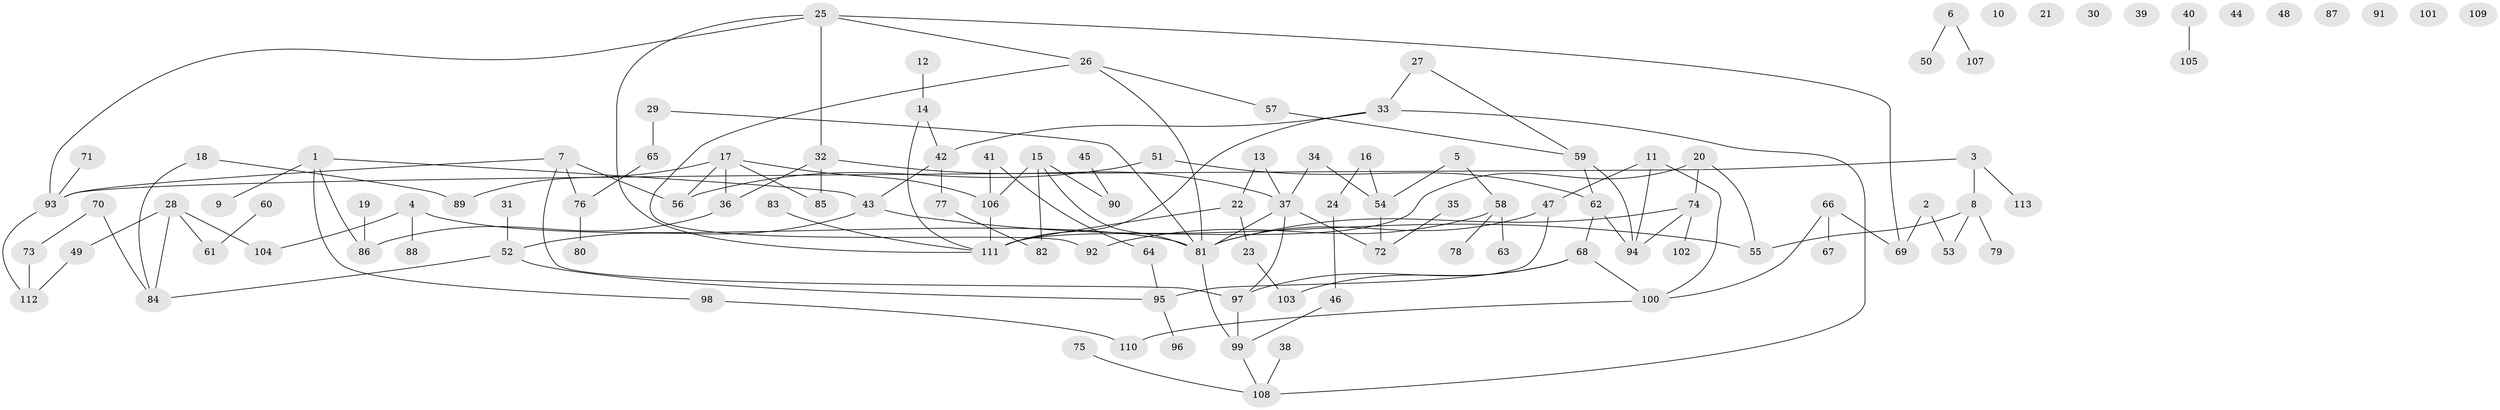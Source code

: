 // coarse degree distribution, {9: 0.02127659574468085, 2: 0.14893617021276595, 3: 0.0425531914893617, 8: 0.0425531914893617, 0: 0.2553191489361702, 12: 0.02127659574468085, 4: 0.1702127659574468, 10: 0.02127659574468085, 6: 0.0425531914893617, 1: 0.1702127659574468, 5: 0.06382978723404255}
// Generated by graph-tools (version 1.1) at 2025/16/03/04/25 18:16:29]
// undirected, 113 vertices, 136 edges
graph export_dot {
graph [start="1"]
  node [color=gray90,style=filled];
  1;
  2;
  3;
  4;
  5;
  6;
  7;
  8;
  9;
  10;
  11;
  12;
  13;
  14;
  15;
  16;
  17;
  18;
  19;
  20;
  21;
  22;
  23;
  24;
  25;
  26;
  27;
  28;
  29;
  30;
  31;
  32;
  33;
  34;
  35;
  36;
  37;
  38;
  39;
  40;
  41;
  42;
  43;
  44;
  45;
  46;
  47;
  48;
  49;
  50;
  51;
  52;
  53;
  54;
  55;
  56;
  57;
  58;
  59;
  60;
  61;
  62;
  63;
  64;
  65;
  66;
  67;
  68;
  69;
  70;
  71;
  72;
  73;
  74;
  75;
  76;
  77;
  78;
  79;
  80;
  81;
  82;
  83;
  84;
  85;
  86;
  87;
  88;
  89;
  90;
  91;
  92;
  93;
  94;
  95;
  96;
  97;
  98;
  99;
  100;
  101;
  102;
  103;
  104;
  105;
  106;
  107;
  108;
  109;
  110;
  111;
  112;
  113;
  1 -- 9;
  1 -- 43;
  1 -- 86;
  1 -- 98;
  2 -- 53;
  2 -- 69;
  3 -- 8;
  3 -- 93;
  3 -- 113;
  4 -- 81;
  4 -- 88;
  4 -- 104;
  5 -- 54;
  5 -- 58;
  6 -- 50;
  6 -- 107;
  7 -- 56;
  7 -- 76;
  7 -- 93;
  7 -- 97;
  8 -- 53;
  8 -- 55;
  8 -- 79;
  11 -- 47;
  11 -- 94;
  11 -- 100;
  12 -- 14;
  13 -- 22;
  13 -- 37;
  14 -- 42;
  14 -- 111;
  15 -- 81;
  15 -- 82;
  15 -- 90;
  15 -- 106;
  16 -- 24;
  16 -- 54;
  17 -- 36;
  17 -- 56;
  17 -- 85;
  17 -- 89;
  17 -- 106;
  18 -- 84;
  18 -- 89;
  19 -- 86;
  20 -- 55;
  20 -- 74;
  20 -- 111;
  22 -- 23;
  22 -- 111;
  23 -- 103;
  24 -- 46;
  25 -- 26;
  25 -- 32;
  25 -- 69;
  25 -- 93;
  25 -- 111;
  26 -- 57;
  26 -- 81;
  26 -- 92;
  27 -- 33;
  27 -- 59;
  28 -- 49;
  28 -- 61;
  28 -- 84;
  28 -- 104;
  29 -- 65;
  29 -- 81;
  31 -- 52;
  32 -- 36;
  32 -- 37;
  32 -- 85;
  33 -- 42;
  33 -- 108;
  33 -- 111;
  34 -- 37;
  34 -- 54;
  35 -- 72;
  36 -- 86;
  37 -- 72;
  37 -- 81;
  37 -- 97;
  38 -- 108;
  40 -- 105;
  41 -- 64;
  41 -- 106;
  42 -- 43;
  42 -- 77;
  43 -- 52;
  43 -- 55;
  45 -- 90;
  46 -- 99;
  47 -- 81;
  47 -- 95;
  49 -- 112;
  51 -- 56;
  51 -- 62;
  52 -- 84;
  52 -- 95;
  54 -- 72;
  57 -- 59;
  58 -- 63;
  58 -- 78;
  58 -- 92;
  59 -- 62;
  59 -- 94;
  60 -- 61;
  62 -- 68;
  62 -- 94;
  64 -- 95;
  65 -- 76;
  66 -- 67;
  66 -- 69;
  66 -- 100;
  68 -- 97;
  68 -- 100;
  68 -- 103;
  70 -- 73;
  70 -- 84;
  71 -- 93;
  73 -- 112;
  74 -- 81;
  74 -- 94;
  74 -- 102;
  75 -- 108;
  76 -- 80;
  77 -- 82;
  81 -- 99;
  83 -- 111;
  93 -- 112;
  95 -- 96;
  97 -- 99;
  98 -- 110;
  99 -- 108;
  100 -- 110;
  106 -- 111;
}
